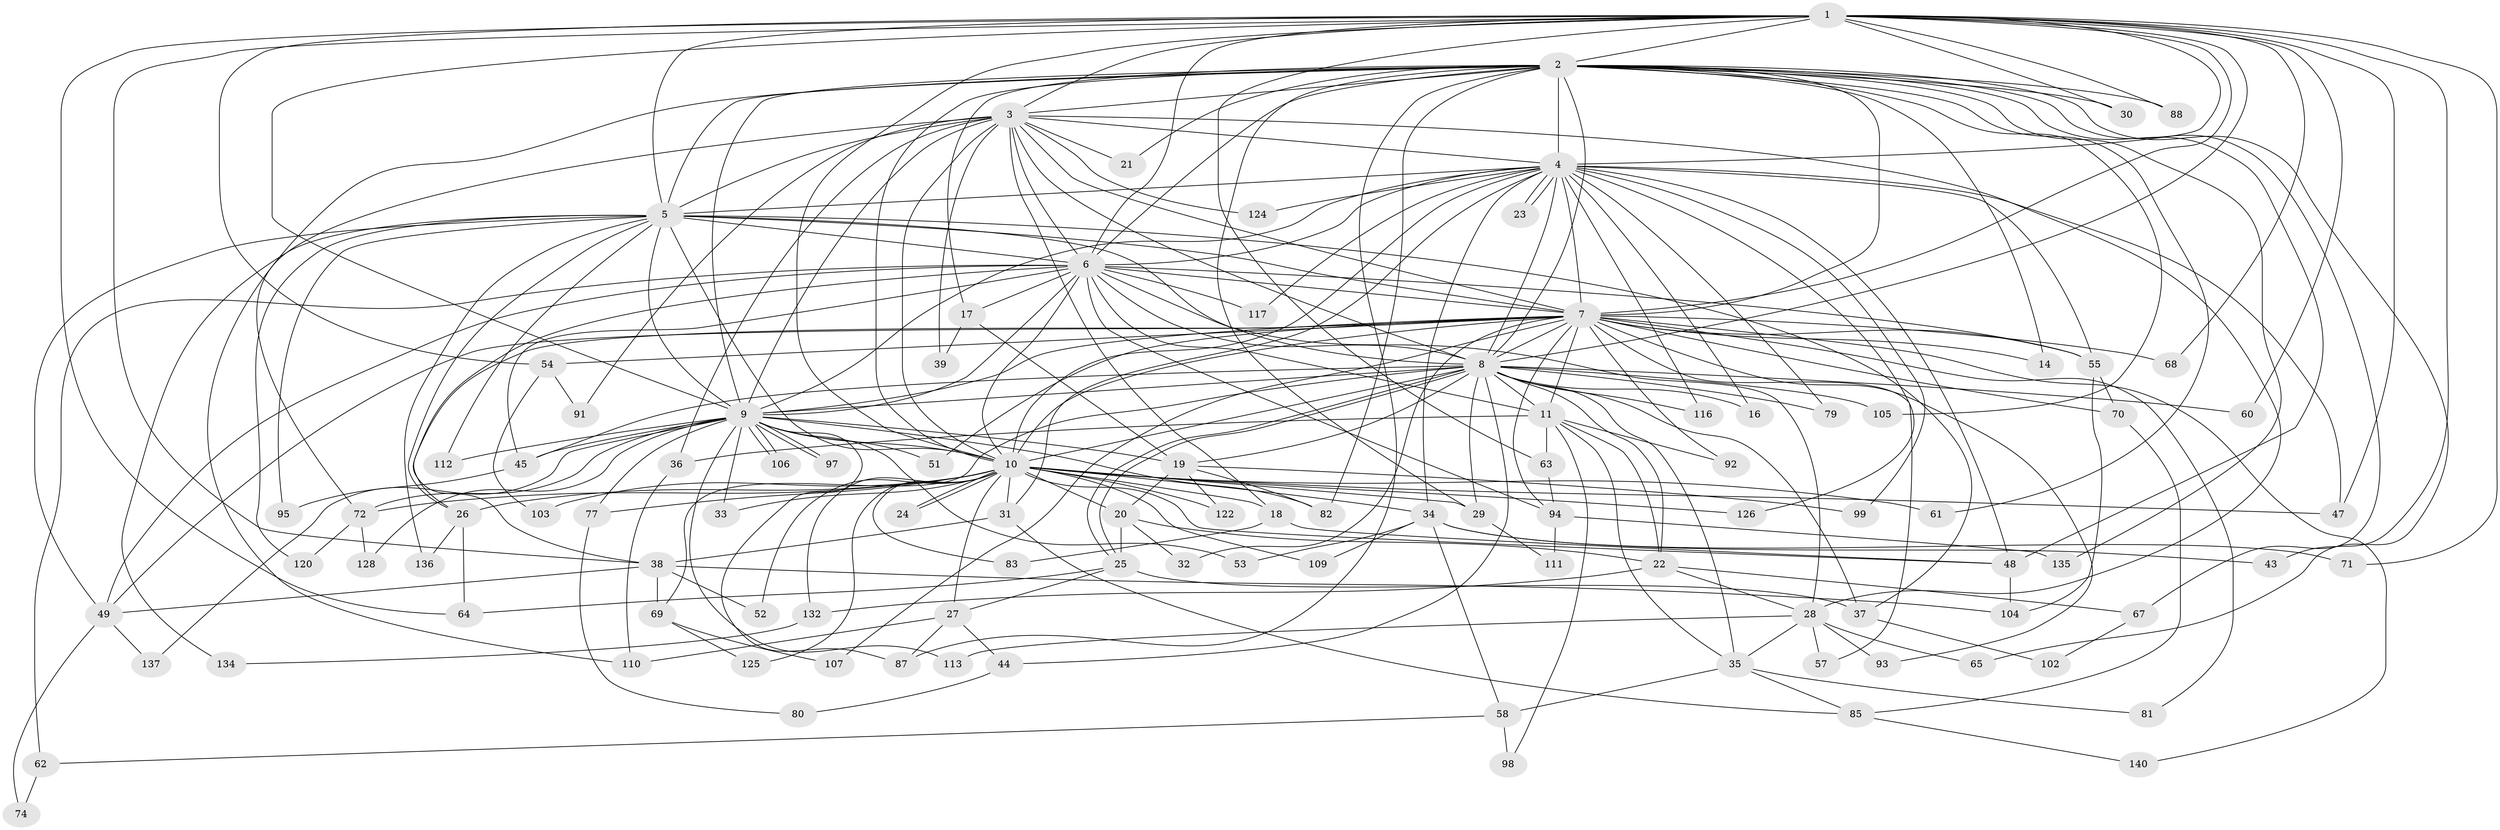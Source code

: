 // Generated by graph-tools (version 1.1) at 2025/23/03/03/25 07:23:38]
// undirected, 104 vertices, 258 edges
graph export_dot {
graph [start="1"]
  node [color=gray90,style=filled];
  1 [super="+84"];
  2 [super="+12"];
  3 [super="+138"];
  4 [super="+114"];
  5 [super="+108"];
  6 [super="+131"];
  7 [super="+40"];
  8 [super="+66"];
  9 [super="+13"];
  10 [super="+15"];
  11 [super="+59"];
  14;
  16;
  17 [super="+118"];
  18 [super="+129"];
  19 [super="+96"];
  20 [super="+119"];
  21;
  22 [super="+78"];
  23;
  24;
  25 [super="+73"];
  26 [super="+86"];
  27;
  28 [super="+41"];
  29 [super="+100"];
  30;
  31;
  32;
  33;
  34 [super="+123"];
  35 [super="+50"];
  36 [super="+42"];
  37;
  38 [super="+76"];
  39;
  43;
  44;
  45 [super="+46"];
  47 [super="+115"];
  48 [super="+89"];
  49 [super="+56"];
  51;
  52;
  53;
  54;
  55 [super="+101"];
  57;
  58;
  60;
  61;
  62 [super="+75"];
  63;
  64;
  65;
  67;
  68;
  69;
  70;
  71;
  72 [super="+90"];
  74;
  77;
  79;
  80;
  81;
  82;
  83;
  85 [super="+139"];
  87 [super="+121"];
  88;
  91;
  92;
  93;
  94 [super="+130"];
  95;
  97;
  98;
  99;
  102;
  103;
  104 [super="+127"];
  105;
  106;
  107;
  109;
  110 [super="+133"];
  111;
  112;
  113;
  116;
  117;
  120;
  122;
  124;
  125;
  126;
  128;
  132;
  134;
  135;
  136;
  137;
  140;
  1 -- 2;
  1 -- 3;
  1 -- 4;
  1 -- 5;
  1 -- 6;
  1 -- 7;
  1 -- 8;
  1 -- 9;
  1 -- 10;
  1 -- 30;
  1 -- 38;
  1 -- 43;
  1 -- 47;
  1 -- 54;
  1 -- 60;
  1 -- 63;
  1 -- 68;
  1 -- 71;
  1 -- 64;
  1 -- 88;
  2 -- 3;
  2 -- 4;
  2 -- 5;
  2 -- 6 [weight=2];
  2 -- 7;
  2 -- 8;
  2 -- 9;
  2 -- 10;
  2 -- 14;
  2 -- 21;
  2 -- 29;
  2 -- 48;
  2 -- 61;
  2 -- 65;
  2 -- 67;
  2 -- 82;
  2 -- 87;
  2 -- 88;
  2 -- 105;
  2 -- 135;
  2 -- 17;
  2 -- 30;
  2 -- 110;
  3 -- 4;
  3 -- 5;
  3 -- 6;
  3 -- 7 [weight=2];
  3 -- 8;
  3 -- 9;
  3 -- 10;
  3 -- 18;
  3 -- 21;
  3 -- 28;
  3 -- 36 [weight=2];
  3 -- 39;
  3 -- 72;
  3 -- 91;
  3 -- 124;
  4 -- 5;
  4 -- 6;
  4 -- 7;
  4 -- 8;
  4 -- 9;
  4 -- 10;
  4 -- 16;
  4 -- 23;
  4 -- 23;
  4 -- 31;
  4 -- 34;
  4 -- 48 [weight=2];
  4 -- 79;
  4 -- 99;
  4 -- 116;
  4 -- 117;
  4 -- 124;
  4 -- 47;
  4 -- 126;
  4 -- 55;
  5 -- 6;
  5 -- 7;
  5 -- 8;
  5 -- 9;
  5 -- 10;
  5 -- 26;
  5 -- 37;
  5 -- 95;
  5 -- 112;
  5 -- 120;
  5 -- 134;
  5 -- 136;
  5 -- 49;
  6 -- 7 [weight=2];
  6 -- 8;
  6 -- 9;
  6 -- 10;
  6 -- 11;
  6 -- 17;
  6 -- 45;
  6 -- 55;
  6 -- 62 [weight=2];
  6 -- 94;
  6 -- 117;
  6 -- 38;
  6 -- 49;
  6 -- 28;
  7 -- 8 [weight=2];
  7 -- 9;
  7 -- 10 [weight=2];
  7 -- 14;
  7 -- 26;
  7 -- 32;
  7 -- 49;
  7 -- 54;
  7 -- 55;
  7 -- 57;
  7 -- 68;
  7 -- 70;
  7 -- 81;
  7 -- 92;
  7 -- 93;
  7 -- 94;
  7 -- 107;
  7 -- 140;
  7 -- 51;
  7 -- 11;
  8 -- 9;
  8 -- 10;
  8 -- 11;
  8 -- 16;
  8 -- 19;
  8 -- 25;
  8 -- 25;
  8 -- 29;
  8 -- 37;
  8 -- 44;
  8 -- 60;
  8 -- 69;
  8 -- 79;
  8 -- 105;
  8 -- 116;
  8 -- 45;
  8 -- 22;
  8 -- 35;
  9 -- 10 [weight=2];
  9 -- 19;
  9 -- 33;
  9 -- 53;
  9 -- 77;
  9 -- 82;
  9 -- 87;
  9 -- 97;
  9 -- 97;
  9 -- 106;
  9 -- 106;
  9 -- 112;
  9 -- 113;
  9 -- 128;
  9 -- 137;
  9 -- 51;
  9 -- 45;
  9 -- 72;
  10 -- 18;
  10 -- 20;
  10 -- 24;
  10 -- 24;
  10 -- 27;
  10 -- 31;
  10 -- 33;
  10 -- 34;
  10 -- 47;
  10 -- 61;
  10 -- 72;
  10 -- 83;
  10 -- 103;
  10 -- 109;
  10 -- 122;
  10 -- 126;
  10 -- 132;
  10 -- 52;
  10 -- 77;
  10 -- 125;
  10 -- 48;
  10 -- 29;
  10 -- 26;
  11 -- 22;
  11 -- 35;
  11 -- 36;
  11 -- 63;
  11 -- 92;
  11 -- 98;
  17 -- 39;
  17 -- 19;
  18 -- 83;
  18 -- 48;
  19 -- 20;
  19 -- 99;
  19 -- 122;
  19 -- 82;
  20 -- 22;
  20 -- 32;
  20 -- 25;
  22 -- 28;
  22 -- 67;
  22 -- 132;
  25 -- 27;
  25 -- 64;
  25 -- 37;
  26 -- 64;
  26 -- 136;
  27 -- 44;
  27 -- 110;
  27 -- 87;
  28 -- 35;
  28 -- 93;
  28 -- 65;
  28 -- 113;
  28 -- 57;
  29 -- 111;
  31 -- 38;
  31 -- 85;
  34 -- 43;
  34 -- 53;
  34 -- 58;
  34 -- 71;
  34 -- 109;
  35 -- 81;
  35 -- 58;
  35 -- 85;
  36 -- 110;
  37 -- 102;
  38 -- 49;
  38 -- 52;
  38 -- 69;
  38 -- 104;
  44 -- 80;
  45 -- 95;
  48 -- 104;
  49 -- 74;
  49 -- 137;
  54 -- 91;
  54 -- 103;
  55 -- 70;
  55 -- 104;
  58 -- 62;
  58 -- 98;
  62 -- 74;
  63 -- 94;
  67 -- 102;
  69 -- 107;
  69 -- 125;
  70 -- 85;
  72 -- 120;
  72 -- 128;
  77 -- 80;
  85 -- 140;
  94 -- 111;
  94 -- 135;
  132 -- 134;
}
